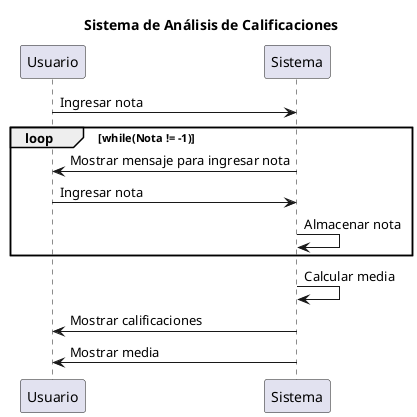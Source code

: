 @startuml
title Sistema de Análisis de Calificaciones

participant Usuario
participant Sistema

Usuario -> Sistema: Ingresar nota
loop while(Nota != -1)
    Sistema -> Usuario: Mostrar mensaje para ingresar nota
    Usuario -> Sistema: Ingresar nota
    Sistema -> Sistema: Almacenar nota
end

Sistema -> Sistema: Calcular media
Sistema -> Usuario: Mostrar calificaciones
Sistema -> Usuario: Mostrar media

@enduml
